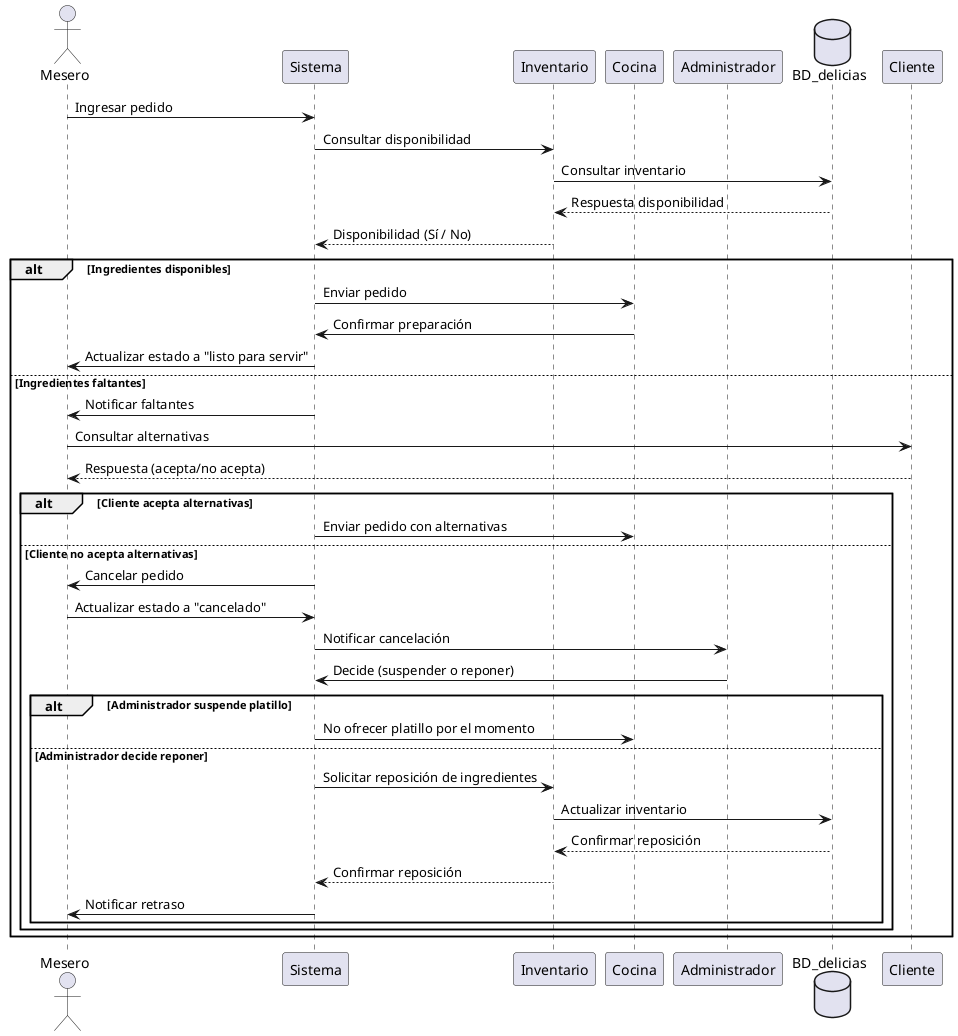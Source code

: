 @startuml secuencias
actor Mesero
participant Sistema
participant Inventario
participant Cocina
participant Administrador
database BD_delicias

Mesero -> Sistema : Ingresar pedido
Sistema -> Inventario : Consultar disponibilidad
Inventario -> BD_delicias : Consultar inventario
BD_delicias --> Inventario : Respuesta disponibilidad
Inventario --> Sistema : Disponibilidad (Sí / No)

alt Ingredientes disponibles
    Sistema -> Cocina : Enviar pedido
    Cocina -> Sistema : Confirmar preparación
    Sistema -> Mesero : Actualizar estado a "listo para servir"
else Ingredientes faltantes
    Sistema -> Mesero : Notificar faltantes
    Mesero -> Cliente : Consultar alternativas
    Cliente --> Mesero : Respuesta (acepta/no acepta)

    alt Cliente acepta alternativas
        Sistema -> Cocina : Enviar pedido con alternativas
    else Cliente no acepta alternativas
        Sistema -> Mesero : Cancelar pedido
        Mesero -> Sistema : Actualizar estado a "cancelado"
        Sistema -> Administrador : Notificar cancelación
        Administrador -> Sistema : Decide (suspender o reponer)
        
        alt Administrador suspende platillo
            Sistema -> Cocina : No ofrecer platillo por el momento
        else Administrador decide reponer
            Sistema -> Inventario : Solicitar reposición de ingredientes
            Inventario -> BD_delicias : Actualizar inventario
            BD_delicias --> Inventario : Confirmar reposición   
            Inventario --> Sistema : Confirmar reposición
            Sistema -> Mesero : Notificar retraso
        end
    end if
end
@enduml

